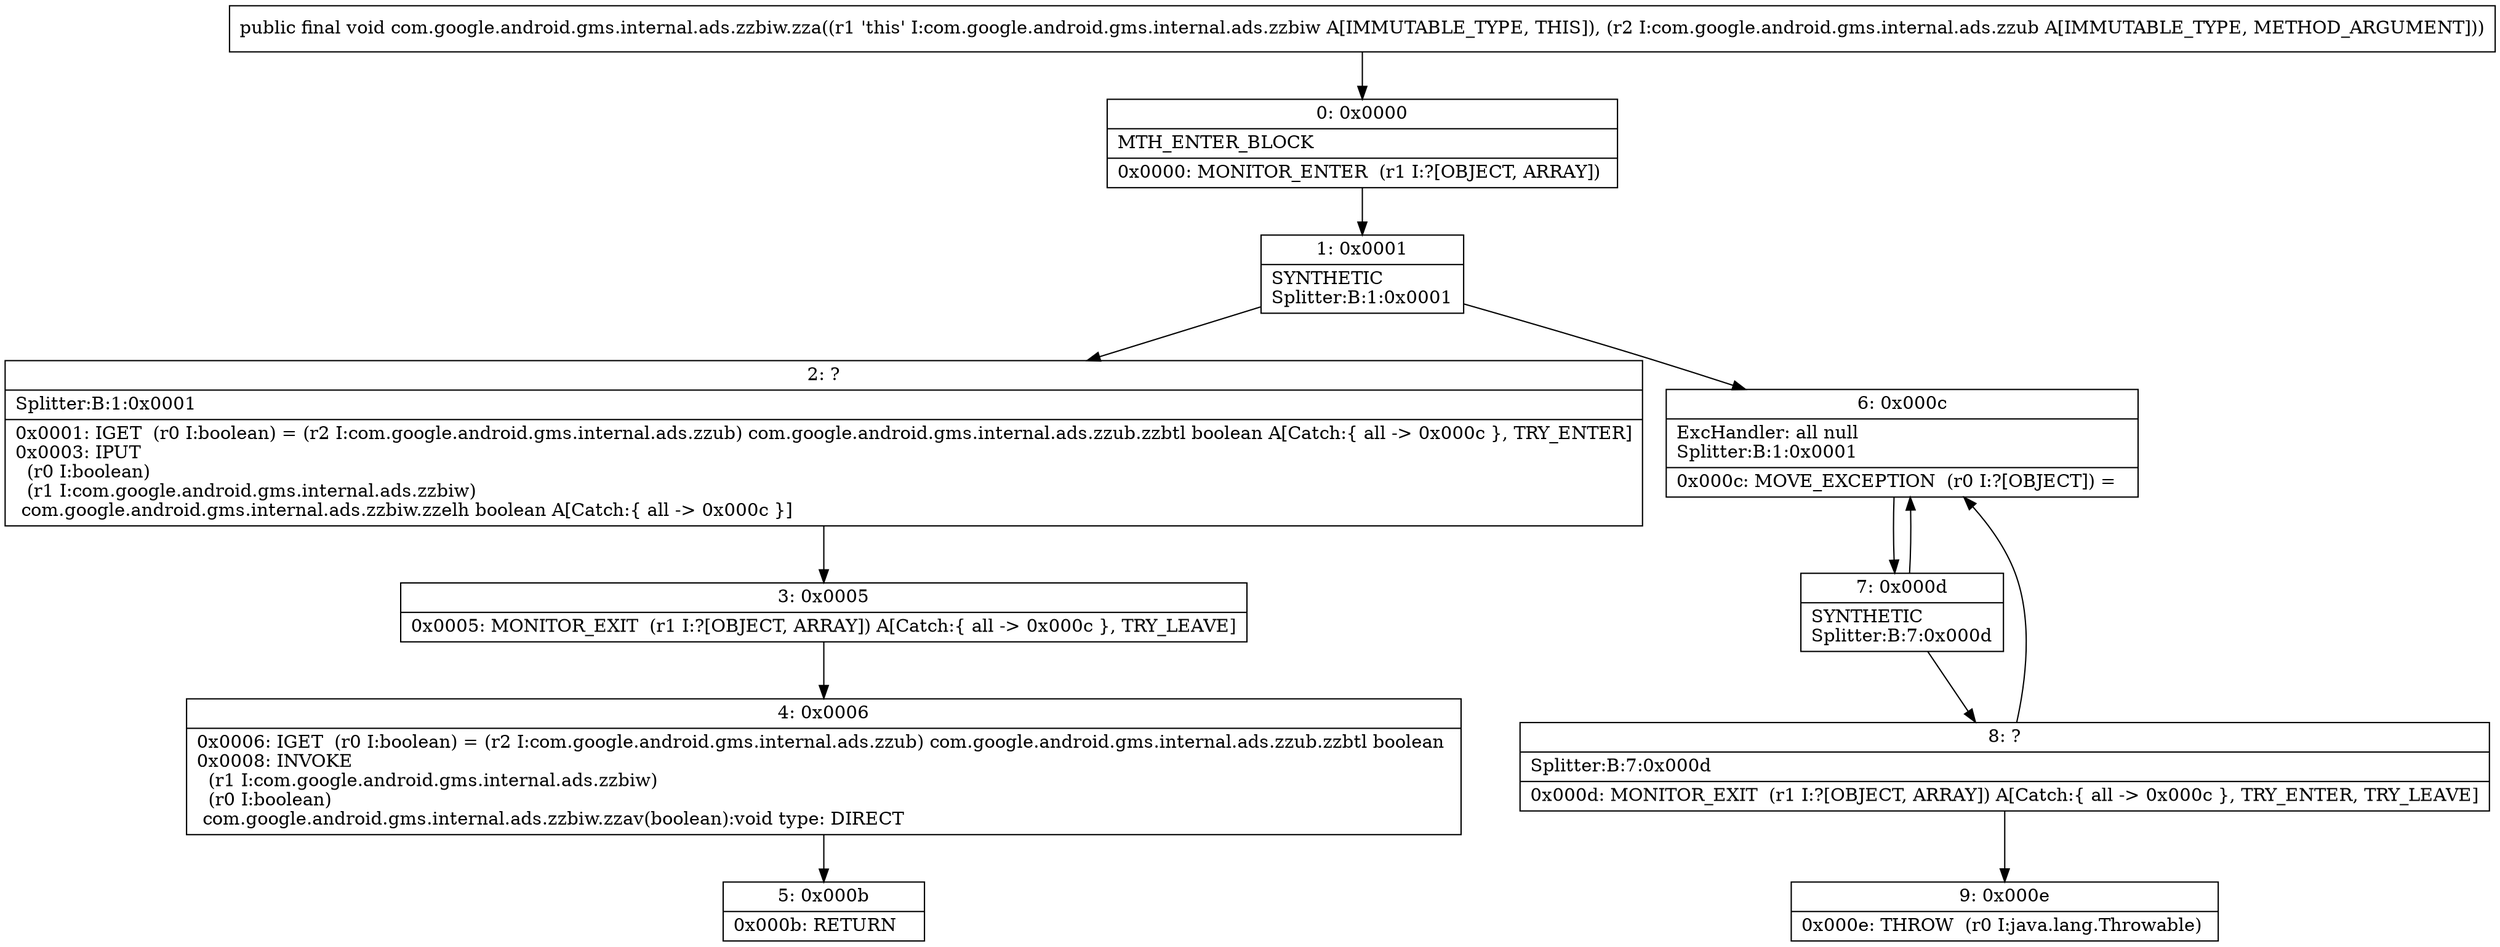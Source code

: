 digraph "CFG forcom.google.android.gms.internal.ads.zzbiw.zza(Lcom\/google\/android\/gms\/internal\/ads\/zzub;)V" {
Node_0 [shape=record,label="{0\:\ 0x0000|MTH_ENTER_BLOCK\l|0x0000: MONITOR_ENTER  (r1 I:?[OBJECT, ARRAY]) \l}"];
Node_1 [shape=record,label="{1\:\ 0x0001|SYNTHETIC\lSplitter:B:1:0x0001\l}"];
Node_2 [shape=record,label="{2\:\ ?|Splitter:B:1:0x0001\l|0x0001: IGET  (r0 I:boolean) = (r2 I:com.google.android.gms.internal.ads.zzub) com.google.android.gms.internal.ads.zzub.zzbtl boolean A[Catch:\{ all \-\> 0x000c \}, TRY_ENTER]\l0x0003: IPUT  \l  (r0 I:boolean)\l  (r1 I:com.google.android.gms.internal.ads.zzbiw)\l com.google.android.gms.internal.ads.zzbiw.zzelh boolean A[Catch:\{ all \-\> 0x000c \}]\l}"];
Node_3 [shape=record,label="{3\:\ 0x0005|0x0005: MONITOR_EXIT  (r1 I:?[OBJECT, ARRAY]) A[Catch:\{ all \-\> 0x000c \}, TRY_LEAVE]\l}"];
Node_4 [shape=record,label="{4\:\ 0x0006|0x0006: IGET  (r0 I:boolean) = (r2 I:com.google.android.gms.internal.ads.zzub) com.google.android.gms.internal.ads.zzub.zzbtl boolean \l0x0008: INVOKE  \l  (r1 I:com.google.android.gms.internal.ads.zzbiw)\l  (r0 I:boolean)\l com.google.android.gms.internal.ads.zzbiw.zzav(boolean):void type: DIRECT \l}"];
Node_5 [shape=record,label="{5\:\ 0x000b|0x000b: RETURN   \l}"];
Node_6 [shape=record,label="{6\:\ 0x000c|ExcHandler: all null\lSplitter:B:1:0x0001\l|0x000c: MOVE_EXCEPTION  (r0 I:?[OBJECT]) =  \l}"];
Node_7 [shape=record,label="{7\:\ 0x000d|SYNTHETIC\lSplitter:B:7:0x000d\l}"];
Node_8 [shape=record,label="{8\:\ ?|Splitter:B:7:0x000d\l|0x000d: MONITOR_EXIT  (r1 I:?[OBJECT, ARRAY]) A[Catch:\{ all \-\> 0x000c \}, TRY_ENTER, TRY_LEAVE]\l}"];
Node_9 [shape=record,label="{9\:\ 0x000e|0x000e: THROW  (r0 I:java.lang.Throwable) \l}"];
MethodNode[shape=record,label="{public final void com.google.android.gms.internal.ads.zzbiw.zza((r1 'this' I:com.google.android.gms.internal.ads.zzbiw A[IMMUTABLE_TYPE, THIS]), (r2 I:com.google.android.gms.internal.ads.zzub A[IMMUTABLE_TYPE, METHOD_ARGUMENT])) }"];
MethodNode -> Node_0;
Node_0 -> Node_1;
Node_1 -> Node_2;
Node_1 -> Node_6;
Node_2 -> Node_3;
Node_3 -> Node_4;
Node_4 -> Node_5;
Node_6 -> Node_7;
Node_7 -> Node_8;
Node_7 -> Node_6;
Node_8 -> Node_9;
Node_8 -> Node_6;
}

